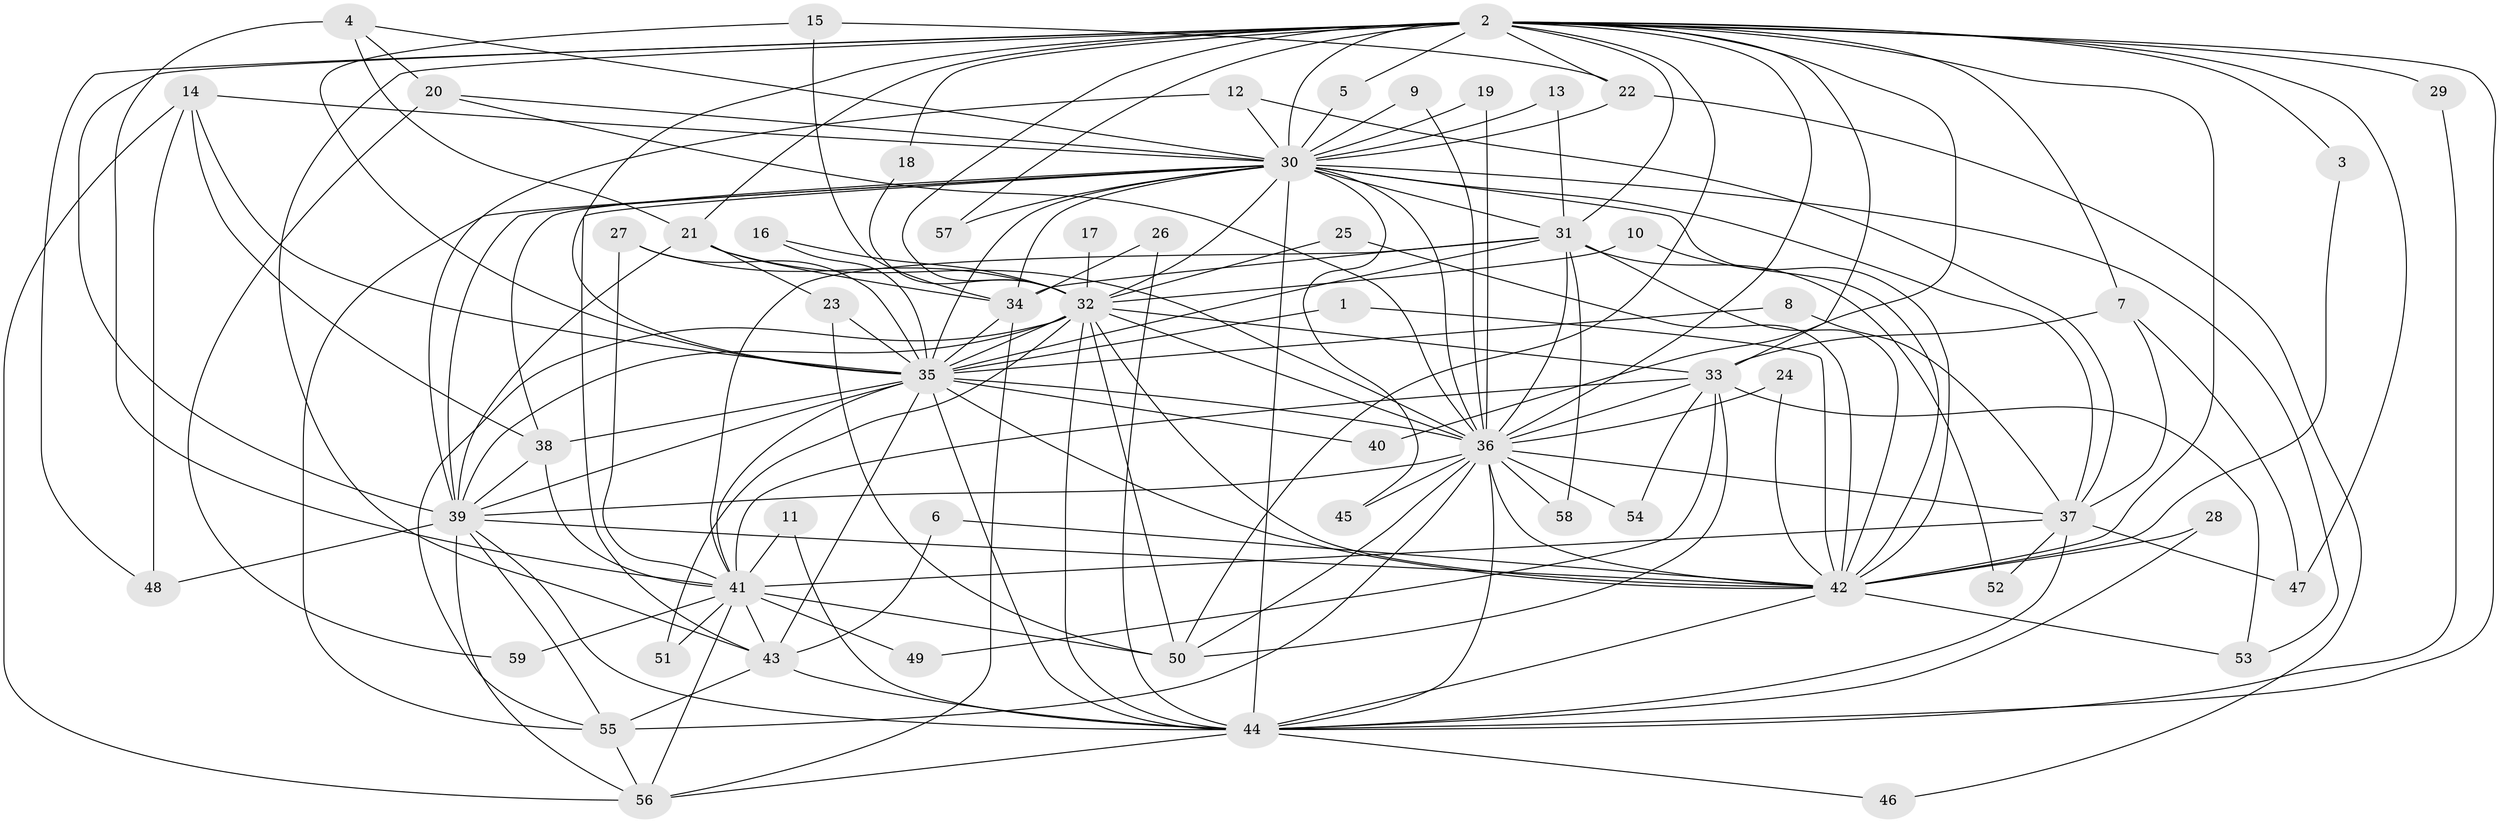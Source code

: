 // original degree distribution, {19: 0.025423728813559324, 17: 0.00847457627118644, 20: 0.00847457627118644, 25: 0.00847457627118644, 15: 0.00847457627118644, 22: 0.00847457627118644, 27: 0.00847457627118644, 28: 0.00847457627118644, 6: 0.025423728813559324, 4: 0.11864406779661017, 5: 0.01694915254237288, 7: 0.01694915254237288, 2: 0.5254237288135594, 3: 0.19491525423728814, 12: 0.00847457627118644, 8: 0.00847457627118644}
// Generated by graph-tools (version 1.1) at 2025/25/03/09/25 03:25:50]
// undirected, 59 vertices, 165 edges
graph export_dot {
graph [start="1"]
  node [color=gray90,style=filled];
  1;
  2;
  3;
  4;
  5;
  6;
  7;
  8;
  9;
  10;
  11;
  12;
  13;
  14;
  15;
  16;
  17;
  18;
  19;
  20;
  21;
  22;
  23;
  24;
  25;
  26;
  27;
  28;
  29;
  30;
  31;
  32;
  33;
  34;
  35;
  36;
  37;
  38;
  39;
  40;
  41;
  42;
  43;
  44;
  45;
  46;
  47;
  48;
  49;
  50;
  51;
  52;
  53;
  54;
  55;
  56;
  57;
  58;
  59;
  1 -- 35 [weight=1.0];
  1 -- 42 [weight=1.0];
  2 -- 3 [weight=1.0];
  2 -- 5 [weight=1.0];
  2 -- 7 [weight=1.0];
  2 -- 18 [weight=1.0];
  2 -- 21 [weight=1.0];
  2 -- 22 [weight=1.0];
  2 -- 29 [weight=2.0];
  2 -- 30 [weight=5.0];
  2 -- 31 [weight=1.0];
  2 -- 32 [weight=3.0];
  2 -- 33 [weight=1.0];
  2 -- 35 [weight=2.0];
  2 -- 36 [weight=3.0];
  2 -- 39 [weight=2.0];
  2 -- 40 [weight=2.0];
  2 -- 42 [weight=2.0];
  2 -- 43 [weight=1.0];
  2 -- 44 [weight=2.0];
  2 -- 47 [weight=1.0];
  2 -- 48 [weight=1.0];
  2 -- 50 [weight=1.0];
  2 -- 57 [weight=1.0];
  3 -- 42 [weight=1.0];
  4 -- 20 [weight=1.0];
  4 -- 21 [weight=1.0];
  4 -- 30 [weight=1.0];
  4 -- 41 [weight=1.0];
  5 -- 30 [weight=1.0];
  6 -- 42 [weight=1.0];
  6 -- 43 [weight=1.0];
  7 -- 33 [weight=1.0];
  7 -- 37 [weight=1.0];
  7 -- 47 [weight=1.0];
  8 -- 35 [weight=1.0];
  8 -- 37 [weight=1.0];
  9 -- 30 [weight=1.0];
  9 -- 36 [weight=1.0];
  10 -- 32 [weight=1.0];
  10 -- 42 [weight=1.0];
  11 -- 41 [weight=1.0];
  11 -- 44 [weight=1.0];
  12 -- 30 [weight=1.0];
  12 -- 37 [weight=1.0];
  12 -- 39 [weight=1.0];
  13 -- 30 [weight=2.0];
  13 -- 31 [weight=1.0];
  14 -- 30 [weight=1.0];
  14 -- 35 [weight=1.0];
  14 -- 38 [weight=1.0];
  14 -- 48 [weight=1.0];
  14 -- 56 [weight=1.0];
  15 -- 22 [weight=1.0];
  15 -- 34 [weight=2.0];
  15 -- 35 [weight=2.0];
  16 -- 32 [weight=1.0];
  16 -- 35 [weight=1.0];
  17 -- 32 [weight=1.0];
  18 -- 32 [weight=1.0];
  19 -- 30 [weight=1.0];
  19 -- 36 [weight=1.0];
  20 -- 30 [weight=1.0];
  20 -- 36 [weight=1.0];
  20 -- 59 [weight=1.0];
  21 -- 23 [weight=1.0];
  21 -- 34 [weight=1.0];
  21 -- 36 [weight=1.0];
  21 -- 39 [weight=1.0];
  22 -- 30 [weight=1.0];
  22 -- 46 [weight=1.0];
  23 -- 35 [weight=1.0];
  23 -- 50 [weight=1.0];
  24 -- 36 [weight=1.0];
  24 -- 42 [weight=1.0];
  25 -- 32 [weight=1.0];
  25 -- 42 [weight=1.0];
  26 -- 34 [weight=1.0];
  26 -- 44 [weight=1.0];
  27 -- 32 [weight=1.0];
  27 -- 35 [weight=1.0];
  27 -- 41 [weight=1.0];
  28 -- 42 [weight=1.0];
  28 -- 44 [weight=2.0];
  29 -- 44 [weight=1.0];
  30 -- 31 [weight=1.0];
  30 -- 32 [weight=2.0];
  30 -- 34 [weight=1.0];
  30 -- 35 [weight=3.0];
  30 -- 36 [weight=2.0];
  30 -- 37 [weight=1.0];
  30 -- 38 [weight=1.0];
  30 -- 39 [weight=2.0];
  30 -- 42 [weight=2.0];
  30 -- 43 [weight=1.0];
  30 -- 44 [weight=2.0];
  30 -- 45 [weight=1.0];
  30 -- 53 [weight=1.0];
  30 -- 55 [weight=1.0];
  30 -- 57 [weight=1.0];
  31 -- 34 [weight=1.0];
  31 -- 35 [weight=1.0];
  31 -- 36 [weight=1.0];
  31 -- 41 [weight=1.0];
  31 -- 42 [weight=1.0];
  31 -- 52 [weight=1.0];
  31 -- 58 [weight=1.0];
  32 -- 33 [weight=1.0];
  32 -- 35 [weight=1.0];
  32 -- 36 [weight=1.0];
  32 -- 39 [weight=1.0];
  32 -- 42 [weight=1.0];
  32 -- 44 [weight=1.0];
  32 -- 50 [weight=1.0];
  32 -- 51 [weight=1.0];
  32 -- 55 [weight=1.0];
  33 -- 36 [weight=1.0];
  33 -- 41 [weight=1.0];
  33 -- 49 [weight=1.0];
  33 -- 50 [weight=1.0];
  33 -- 53 [weight=1.0];
  33 -- 54 [weight=1.0];
  34 -- 35 [weight=1.0];
  34 -- 56 [weight=1.0];
  35 -- 36 [weight=2.0];
  35 -- 38 [weight=1.0];
  35 -- 39 [weight=1.0];
  35 -- 40 [weight=1.0];
  35 -- 41 [weight=1.0];
  35 -- 42 [weight=1.0];
  35 -- 43 [weight=1.0];
  35 -- 44 [weight=3.0];
  36 -- 37 [weight=1.0];
  36 -- 39 [weight=3.0];
  36 -- 42 [weight=2.0];
  36 -- 44 [weight=2.0];
  36 -- 45 [weight=1.0];
  36 -- 50 [weight=1.0];
  36 -- 54 [weight=1.0];
  36 -- 55 [weight=1.0];
  36 -- 58 [weight=1.0];
  37 -- 41 [weight=1.0];
  37 -- 44 [weight=1.0];
  37 -- 47 [weight=1.0];
  37 -- 52 [weight=1.0];
  38 -- 39 [weight=1.0];
  38 -- 41 [weight=1.0];
  39 -- 42 [weight=1.0];
  39 -- 44 [weight=2.0];
  39 -- 48 [weight=1.0];
  39 -- 55 [weight=1.0];
  39 -- 56 [weight=1.0];
  41 -- 43 [weight=1.0];
  41 -- 49 [weight=1.0];
  41 -- 50 [weight=2.0];
  41 -- 51 [weight=1.0];
  41 -- 56 [weight=1.0];
  41 -- 59 [weight=1.0];
  42 -- 44 [weight=1.0];
  42 -- 53 [weight=1.0];
  43 -- 44 [weight=1.0];
  43 -- 55 [weight=1.0];
  44 -- 46 [weight=1.0];
  44 -- 56 [weight=1.0];
  55 -- 56 [weight=1.0];
}
